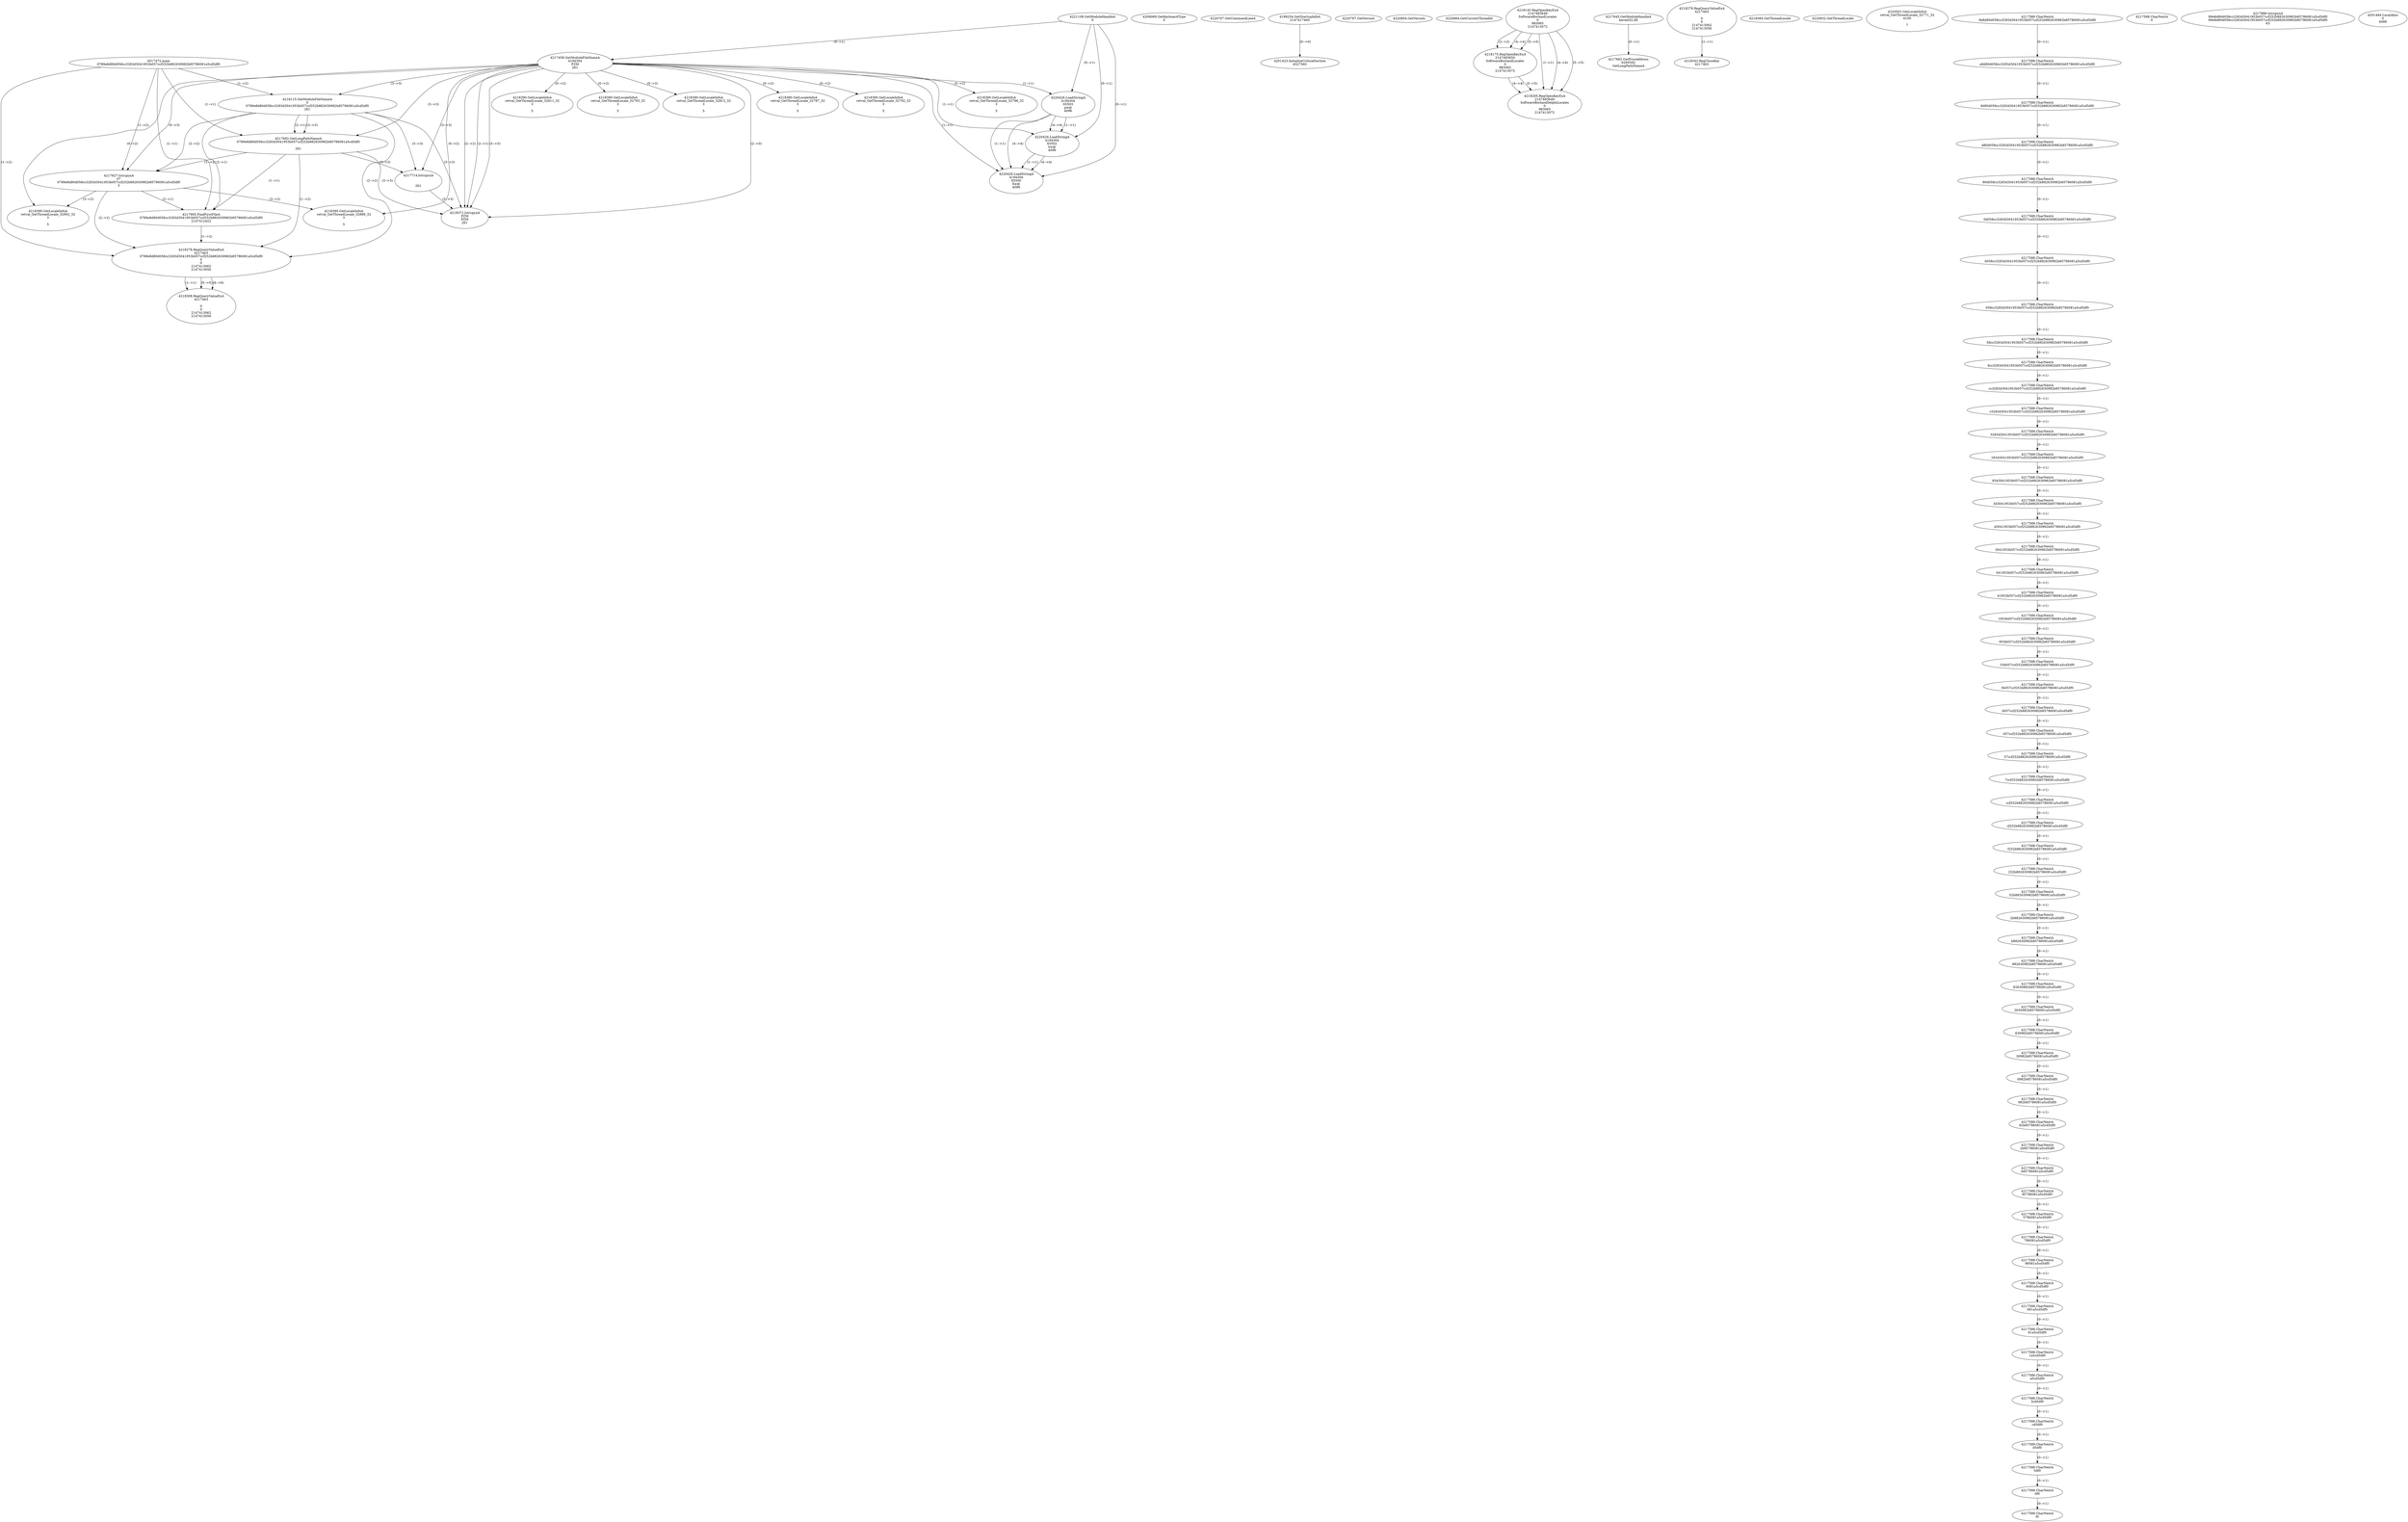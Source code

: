 // Global SCDG with merge call
digraph {
	0 [label="4517472.main
0789e8d80d058cc3283d3041953b057ccf252b882630982b85786081a5cd5df0"]
	1 [label="4221108.GetModuleHandleA
0"]
	2 [label="4209069.GetKeyboardType
0"]
	3 [label="4220767.GetCommandLineA
"]
	4 [label="4199254.GetStartupInfoA
2147417460"]
	5 [label="4220787.GetVersion
"]
	6 [label="4220804.GetVersion
"]
	7 [label="4220864.GetCurrentThreadId
"]
	8 [label="4217458.GetModuleFileNameA
4194304
PZM
261"]
	1 -> 8 [label="(0-->1)"]
	9 [label="4218115.GetModuleFileNameA
0
0789e8d80d058cc3283d3041953b057ccf252b882630982b85786081a5cd5df0
261"]
	0 -> 9 [label="(1-->2)"]
	8 -> 9 [label="(3-->3)"]
	10 [label="4218145.RegOpenKeyExA
2147483649
Software\Borland\Locales
0
983065
2147413072"]
	11 [label="4218175.RegOpenKeyExA
2147483650
Software\Borland\Locales
0
983065
2147413072"]
	10 -> 11 [label="(2-->2)"]
	10 -> 11 [label="(4-->4)"]
	10 -> 11 [label="(5-->5)"]
	12 [label="4218205.RegOpenKeyExA
2147483649
Software\Borland\Delphi\Locales
0
983065
2147413072"]
	10 -> 12 [label="(1-->1)"]
	10 -> 12 [label="(4-->4)"]
	11 -> 12 [label="(4-->4)"]
	10 -> 12 [label="(5-->5)"]
	11 -> 12 [label="(5-->5)"]
	13 [label="4217645.GetModuleHandleA
kernel32.dll"]
	14 [label="4217662.GetProcAddress
6295592
GetLongPathNameA"]
	13 -> 14 [label="(0-->1)"]
	15 [label="4217692.GetLongPathNameA
0789e8d80d058cc3283d3041953b057ccf252b882630982b85786081a5cd5df0

261"]
	0 -> 15 [label="(1-->1)"]
	9 -> 15 [label="(2-->1)"]
	8 -> 15 [label="(3-->3)"]
	9 -> 15 [label="(3-->3)"]
	16 [label="4217714.lstrcpynA


261"]
	8 -> 16 [label="(3-->3)"]
	9 -> 16 [label="(3-->3)"]
	15 -> 16 [label="(3-->3)"]
	17 [label="4218278.RegQueryValueExA
4217463

0
0
2147413062
2147413056"]
	18 [label="4218342.RegCloseKey
4217463"]
	17 -> 18 [label="(1-->1)"]
	19 [label="4218371.lstrcpynA
PZM
PZM
261"]
	8 -> 19 [label="(2-->1)"]
	8 -> 19 [label="(2-->2)"]
	8 -> 19 [label="(3-->3)"]
	9 -> 19 [label="(3-->3)"]
	15 -> 19 [label="(3-->3)"]
	16 -> 19 [label="(3-->3)"]
	8 -> 19 [label="(2-->0)"]
	20 [label="4218384.GetThreadLocale
"]
	21 [label="4218390.GetLocaleInfoA
retval_GetThreadLocale_32796_32
3

5"]
	8 -> 21 [label="(0-->2)"]
	22 [label="4220426.LoadStringA
4194304
65503
pw@
4096"]
	1 -> 22 [label="(0-->1)"]
	8 -> 22 [label="(1-->1)"]
	23 [label="4220426.LoadStringA
4194304
65502
hw@
4096"]
	1 -> 23 [label="(0-->1)"]
	8 -> 23 [label="(1-->1)"]
	22 -> 23 [label="(1-->1)"]
	22 -> 23 [label="(4-->4)"]
	24 [label="4220832.GetThreadLocale
"]
	25 [label="4220502.GetLocaleInfoA
retval_GetThreadLocale_32771_32
4100

7"]
	26 [label="4217827.lstrcpynA
07
0789e8d80d058cc3283d3041953b057ccf252b882630982b85786081a5cd5df0
3"]
	0 -> 26 [label="(1-->2)"]
	9 -> 26 [label="(2-->2)"]
	15 -> 26 [label="(1-->2)"]
	8 -> 26 [label="(0-->3)"]
	27 [label="4217588.CharNextA
9e8d80d058cc3283d3041953b057ccf252b882630982b85786081a5cd5df0"]
	28 [label="4217588.CharNextA
e8d80d058cc3283d3041953b057ccf252b882630982b85786081a5cd5df0"]
	27 -> 28 [label="(0-->1)"]
	29 [label="4217588.CharNextA
8d80d058cc3283d3041953b057ccf252b882630982b85786081a5cd5df0"]
	28 -> 29 [label="(0-->1)"]
	30 [label="4217588.CharNextA
d80d058cc3283d3041953b057ccf252b882630982b85786081a5cd5df0"]
	29 -> 30 [label="(0-->1)"]
	31 [label="4217588.CharNextA
80d058cc3283d3041953b057ccf252b882630982b85786081a5cd5df0"]
	30 -> 31 [label="(0-->1)"]
	32 [label="4217588.CharNextA
0d058cc3283d3041953b057ccf252b882630982b85786081a5cd5df0"]
	31 -> 32 [label="(0-->1)"]
	33 [label="4217588.CharNextA
d058cc3283d3041953b057ccf252b882630982b85786081a5cd5df0"]
	32 -> 33 [label="(0-->1)"]
	34 [label="4217588.CharNextA
058cc3283d3041953b057ccf252b882630982b85786081a5cd5df0"]
	33 -> 34 [label="(0-->1)"]
	35 [label="4217588.CharNextA
58cc3283d3041953b057ccf252b882630982b85786081a5cd5df0"]
	34 -> 35 [label="(0-->1)"]
	36 [label="4217588.CharNextA
8cc3283d3041953b057ccf252b882630982b85786081a5cd5df0"]
	35 -> 36 [label="(0-->1)"]
	37 [label="4217588.CharNextA
cc3283d3041953b057ccf252b882630982b85786081a5cd5df0"]
	36 -> 37 [label="(0-->1)"]
	38 [label="4217588.CharNextA
c3283d3041953b057ccf252b882630982b85786081a5cd5df0"]
	37 -> 38 [label="(0-->1)"]
	39 [label="4217588.CharNextA
3283d3041953b057ccf252b882630982b85786081a5cd5df0"]
	38 -> 39 [label="(0-->1)"]
	40 [label="4217588.CharNextA
283d3041953b057ccf252b882630982b85786081a5cd5df0"]
	39 -> 40 [label="(0-->1)"]
	41 [label="4217588.CharNextA
83d3041953b057ccf252b882630982b85786081a5cd5df0"]
	40 -> 41 [label="(0-->1)"]
	42 [label="4217588.CharNextA
3d3041953b057ccf252b882630982b85786081a5cd5df0"]
	41 -> 42 [label="(0-->1)"]
	43 [label="4217588.CharNextA
d3041953b057ccf252b882630982b85786081a5cd5df0"]
	42 -> 43 [label="(0-->1)"]
	44 [label="4217588.CharNextA
3041953b057ccf252b882630982b85786081a5cd5df0"]
	43 -> 44 [label="(0-->1)"]
	45 [label="4217588.CharNextA
041953b057ccf252b882630982b85786081a5cd5df0"]
	44 -> 45 [label="(0-->1)"]
	46 [label="4217588.CharNextA
41953b057ccf252b882630982b85786081a5cd5df0"]
	45 -> 46 [label="(0-->1)"]
	47 [label="4217588.CharNextA
1953b057ccf252b882630982b85786081a5cd5df0"]
	46 -> 47 [label="(0-->1)"]
	48 [label="4217588.CharNextA
953b057ccf252b882630982b85786081a5cd5df0"]
	47 -> 48 [label="(0-->1)"]
	49 [label="4217588.CharNextA
53b057ccf252b882630982b85786081a5cd5df0"]
	48 -> 49 [label="(0-->1)"]
	50 [label="4217588.CharNextA
3b057ccf252b882630982b85786081a5cd5df0"]
	49 -> 50 [label="(0-->1)"]
	51 [label="4217588.CharNextA
b057ccf252b882630982b85786081a5cd5df0"]
	50 -> 51 [label="(0-->1)"]
	52 [label="4217588.CharNextA
057ccf252b882630982b85786081a5cd5df0"]
	51 -> 52 [label="(0-->1)"]
	53 [label="4217588.CharNextA
57ccf252b882630982b85786081a5cd5df0"]
	52 -> 53 [label="(0-->1)"]
	54 [label="4217588.CharNextA
7ccf252b882630982b85786081a5cd5df0"]
	53 -> 54 [label="(0-->1)"]
	55 [label="4217588.CharNextA
ccf252b882630982b85786081a5cd5df0"]
	54 -> 55 [label="(0-->1)"]
	56 [label="4217588.CharNextA
cf252b882630982b85786081a5cd5df0"]
	55 -> 56 [label="(0-->1)"]
	57 [label="4217588.CharNextA
f252b882630982b85786081a5cd5df0"]
	56 -> 57 [label="(0-->1)"]
	58 [label="4217588.CharNextA
252b882630982b85786081a5cd5df0"]
	57 -> 58 [label="(0-->1)"]
	59 [label="4217588.CharNextA
52b882630982b85786081a5cd5df0"]
	58 -> 59 [label="(0-->1)"]
	60 [label="4217588.CharNextA
2b882630982b85786081a5cd5df0"]
	59 -> 60 [label="(0-->1)"]
	61 [label="4217588.CharNextA
b882630982b85786081a5cd5df0"]
	60 -> 61 [label="(0-->1)"]
	62 [label="4217588.CharNextA
882630982b85786081a5cd5df0"]
	61 -> 62 [label="(0-->1)"]
	63 [label="4217588.CharNextA
82630982b85786081a5cd5df0"]
	62 -> 63 [label="(0-->1)"]
	64 [label="4217588.CharNextA
2630982b85786081a5cd5df0"]
	63 -> 64 [label="(0-->1)"]
	65 [label="4217588.CharNextA
630982b85786081a5cd5df0"]
	64 -> 65 [label="(0-->1)"]
	66 [label="4217588.CharNextA
30982b85786081a5cd5df0"]
	65 -> 66 [label="(0-->1)"]
	67 [label="4217588.CharNextA
0982b85786081a5cd5df0"]
	66 -> 67 [label="(0-->1)"]
	68 [label="4217588.CharNextA
982b85786081a5cd5df0"]
	67 -> 68 [label="(0-->1)"]
	69 [label="4217588.CharNextA
82b85786081a5cd5df0"]
	68 -> 69 [label="(0-->1)"]
	70 [label="4217588.CharNextA
2b85786081a5cd5df0"]
	69 -> 70 [label="(0-->1)"]
	71 [label="4217588.CharNextA
b85786081a5cd5df0"]
	70 -> 71 [label="(0-->1)"]
	72 [label="4217588.CharNextA
85786081a5cd5df0"]
	71 -> 72 [label="(0-->1)"]
	73 [label="4217588.CharNextA
5786081a5cd5df0"]
	72 -> 73 [label="(0-->1)"]
	74 [label="4217588.CharNextA
786081a5cd5df0"]
	73 -> 74 [label="(0-->1)"]
	75 [label="4217588.CharNextA
86081a5cd5df0"]
	74 -> 75 [label="(0-->1)"]
	76 [label="4217588.CharNextA
6081a5cd5df0"]
	75 -> 76 [label="(0-->1)"]
	77 [label="4217588.CharNextA
081a5cd5df0"]
	76 -> 77 [label="(0-->1)"]
	78 [label="4217588.CharNextA
81a5cd5df0"]
	77 -> 78 [label="(0-->1)"]
	79 [label="4217588.CharNextA
1a5cd5df0"]
	78 -> 79 [label="(0-->1)"]
	80 [label="4217588.CharNextA
a5cd5df0"]
	79 -> 80 [label="(0-->1)"]
	81 [label="4217588.CharNextA
5cd5df0"]
	80 -> 81 [label="(0-->1)"]
	82 [label="4217588.CharNextA
cd5df0"]
	81 -> 82 [label="(0-->1)"]
	83 [label="4217588.CharNextA
d5df0"]
	82 -> 83 [label="(0-->1)"]
	84 [label="4217588.CharNextA
5df0"]
	83 -> 84 [label="(0-->1)"]
	85 [label="4217588.CharNextA
df0"]
	84 -> 85 [label="(0-->1)"]
	86 [label="4217588.CharNextA
f0"]
	85 -> 86 [label="(0-->1)"]
	87 [label="4217588.CharNextA
0"]
	88 [label="4217886.lstrcpynA
89e8d80d058cc3283d3041953b057ccf252b882630982b85786081a5cd5df0
89e8d80d058cc3283d3041953b057ccf252b882630982b85786081a5cd5df0
63"]
	89 [label="4217905.FindFirstFileA
0789e8d80d058cc3283d3041953b057ccf252b882630982b85786081a5cd5df0
2147412422"]
	0 -> 89 [label="(1-->1)"]
	9 -> 89 [label="(2-->1)"]
	15 -> 89 [label="(1-->1)"]
	26 -> 89 [label="(2-->1)"]
	90 [label="4218278.RegQueryValueExA
4217463
0789e8d80d058cc3283d3041953b057ccf252b882630982b85786081a5cd5df0
0
0
2147413062
2147413056"]
	0 -> 90 [label="(1-->2)"]
	9 -> 90 [label="(2-->2)"]
	15 -> 90 [label="(1-->2)"]
	26 -> 90 [label="(2-->2)"]
	89 -> 90 [label="(1-->2)"]
	91 [label="4218308.RegQueryValueExA
4217463

0
0
2147413062
2147413056"]
	90 -> 91 [label="(1-->1)"]
	90 -> 91 [label="(5-->5)"]
	90 -> 91 [label="(6-->6)"]
	92 [label="4218390.GetLocaleInfoA
retval_GetThreadLocale_32902_32
3

5"]
	8 -> 92 [label="(0-->2)"]
	26 -> 92 [label="(3-->2)"]
	93 [label="4201423.InitializeCriticalSection
4527560"]
	4 -> 93 [label="(0-->0)"]
	94 [label="4201484.LocalAlloc
0
4088"]
	95 [label="4218390.GetLocaleInfoA
retval_GetThreadLocale_32886_32
3

5"]
	8 -> 95 [label="(0-->2)"]
	26 -> 95 [label="(3-->2)"]
	96 [label="4218390.GetLocaleInfoA
retval_GetThreadLocale_32811_32
3

5"]
	8 -> 96 [label="(0-->2)"]
	97 [label="4220426.LoadStringA
4194304
65500
Xw@
4096"]
	1 -> 97 [label="(0-->1)"]
	8 -> 97 [label="(1-->1)"]
	22 -> 97 [label="(1-->1)"]
	23 -> 97 [label="(1-->1)"]
	22 -> 97 [label="(4-->4)"]
	23 -> 97 [label="(4-->4)"]
	98 [label="4218390.GetLocaleInfoA
retval_GetThreadLocale_32793_32
3

5"]
	8 -> 98 [label="(0-->2)"]
	99 [label="4218390.GetLocaleInfoA
retval_GetThreadLocale_32812_32
3

5"]
	8 -> 99 [label="(0-->2)"]
	100 [label="4218390.GetLocaleInfoA
retval_GetThreadLocale_32787_32
3

5"]
	8 -> 100 [label="(0-->2)"]
	101 [label="4218390.GetLocaleInfoA
retval_GetThreadLocale_32792_32
3

5"]
	8 -> 101 [label="(0-->2)"]
}
